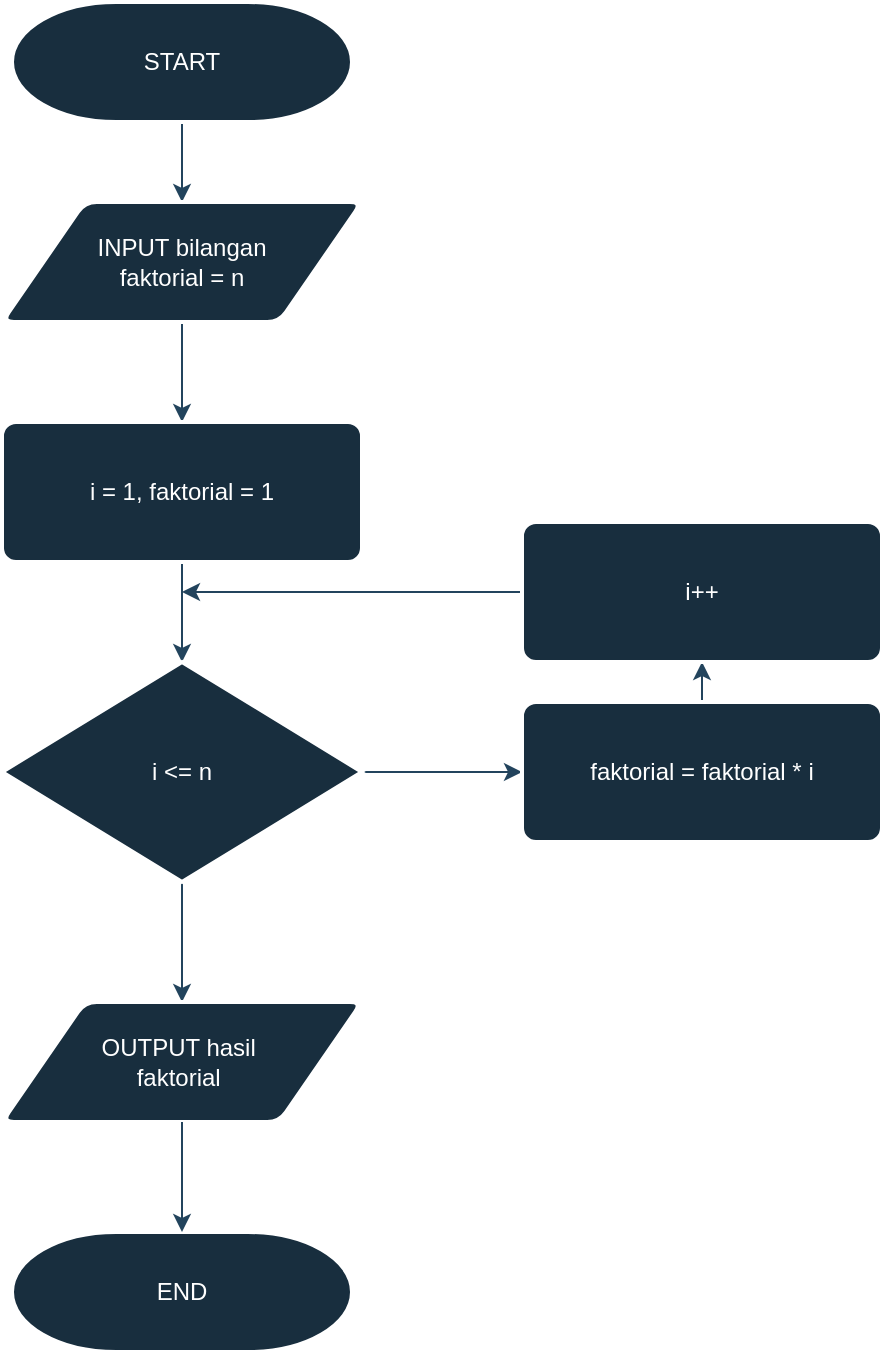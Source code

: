 <mxfile version="23.1.1" type="github">
  <diagram id="C5RBs43oDa-KdzZeNtuy" name="Page-1">
    <mxGraphModel dx="880" dy="434" grid="1" gridSize="10" guides="1" tooltips="1" connect="1" arrows="1" fold="1" page="1" pageScale="1" pageWidth="827" pageHeight="1169" math="0" shadow="0">
      <root>
        <mxCell id="WIyWlLk6GJQsqaUBKTNV-0" />
        <mxCell id="WIyWlLk6GJQsqaUBKTNV-1" parent="WIyWlLk6GJQsqaUBKTNV-0" />
        <mxCell id="jeFjgKAQGVfqlH7ic3BQ-18" style="edgeStyle=orthogonalEdgeStyle;rounded=0;orthogonalLoop=1;jettySize=auto;html=1;exitX=0.5;exitY=1;exitDx=0;exitDy=0;exitPerimeter=0;entryX=0.5;entryY=0;entryDx=0;entryDy=0;strokeColor=#23445D;labelBackgroundColor=none;fontColor=default;" parent="WIyWlLk6GJQsqaUBKTNV-1" source="jeFjgKAQGVfqlH7ic3BQ-0" target="jeFjgKAQGVfqlH7ic3BQ-1" edge="1">
          <mxGeometry relative="1" as="geometry" />
        </mxCell>
        <mxCell id="jeFjgKAQGVfqlH7ic3BQ-0" value="START" style="strokeWidth=2;html=1;shape=mxgraph.flowchart.terminator;whiteSpace=wrap;labelBackgroundColor=none;fillColor=#182E3E;strokeColor=#FFFFFF;fontColor=#FFFFFF;" parent="WIyWlLk6GJQsqaUBKTNV-1" vertex="1">
          <mxGeometry x="305" y="30" width="170" height="60" as="geometry" />
        </mxCell>
        <mxCell id="jeFjgKAQGVfqlH7ic3BQ-10" style="edgeStyle=orthogonalEdgeStyle;rounded=0;orthogonalLoop=1;jettySize=auto;html=1;exitX=0.5;exitY=1;exitDx=0;exitDy=0;entryX=0.5;entryY=0;entryDx=0;entryDy=0;strokeColor=#23445D;labelBackgroundColor=none;fontColor=default;" parent="WIyWlLk6GJQsqaUBKTNV-1" source="jeFjgKAQGVfqlH7ic3BQ-1" target="jeFjgKAQGVfqlH7ic3BQ-2" edge="1">
          <mxGeometry relative="1" as="geometry" />
        </mxCell>
        <mxCell id="jeFjgKAQGVfqlH7ic3BQ-1" value="INPUT bilangan &lt;br&gt;faktorial&amp;nbsp;= n" style="shape=parallelogram;html=1;strokeWidth=2;perimeter=parallelogramPerimeter;whiteSpace=wrap;rounded=1;arcSize=12;size=0.23;labelBackgroundColor=none;fillColor=#182E3E;strokeColor=#FFFFFF;fontColor=#FFFFFF;" parent="WIyWlLk6GJQsqaUBKTNV-1" vertex="1">
          <mxGeometry x="300" y="130" width="180" height="60" as="geometry" />
        </mxCell>
        <mxCell id="jeFjgKAQGVfqlH7ic3BQ-11" style="edgeStyle=orthogonalEdgeStyle;rounded=0;orthogonalLoop=1;jettySize=auto;html=1;exitX=0.5;exitY=1;exitDx=0;exitDy=0;strokeColor=#23445D;labelBackgroundColor=none;fontColor=default;" parent="WIyWlLk6GJQsqaUBKTNV-1" source="jeFjgKAQGVfqlH7ic3BQ-2" target="jeFjgKAQGVfqlH7ic3BQ-3" edge="1">
          <mxGeometry relative="1" as="geometry" />
        </mxCell>
        <mxCell id="jeFjgKAQGVfqlH7ic3BQ-2" value="i = 1, faktorial = 1" style="rounded=1;whiteSpace=wrap;html=1;absoluteArcSize=1;arcSize=14;strokeWidth=2;labelBackgroundColor=none;fillColor=#182E3E;strokeColor=#FFFFFF;fontColor=#FFFFFF;" parent="WIyWlLk6GJQsqaUBKTNV-1" vertex="1">
          <mxGeometry x="300" y="240" width="180" height="70" as="geometry" />
        </mxCell>
        <mxCell id="jeFjgKAQGVfqlH7ic3BQ-12" style="edgeStyle=orthogonalEdgeStyle;rounded=0;orthogonalLoop=1;jettySize=auto;html=1;exitX=1;exitY=0.5;exitDx=0;exitDy=0;exitPerimeter=0;entryX=0;entryY=0.5;entryDx=0;entryDy=0;strokeColor=#23445D;labelBackgroundColor=none;fontColor=default;" parent="WIyWlLk6GJQsqaUBKTNV-1" source="jeFjgKAQGVfqlH7ic3BQ-3" target="jeFjgKAQGVfqlH7ic3BQ-4" edge="1">
          <mxGeometry relative="1" as="geometry" />
        </mxCell>
        <mxCell id="mhVt6KIv9CqobkUFUYmg-2" style="edgeStyle=orthogonalEdgeStyle;rounded=0;orthogonalLoop=1;jettySize=auto;html=1;exitX=0.5;exitY=1;exitDx=0;exitDy=0;exitPerimeter=0;entryX=0.5;entryY=0;entryDx=0;entryDy=0;strokeColor=#23445D;" edge="1" parent="WIyWlLk6GJQsqaUBKTNV-1" source="jeFjgKAQGVfqlH7ic3BQ-3" target="jeFjgKAQGVfqlH7ic3BQ-6">
          <mxGeometry relative="1" as="geometry" />
        </mxCell>
        <mxCell id="jeFjgKAQGVfqlH7ic3BQ-3" value="i &amp;lt;= n" style="strokeWidth=2;html=1;shape=mxgraph.flowchart.decision;whiteSpace=wrap;labelBackgroundColor=none;fillColor=#182E3E;strokeColor=#FFFFFF;fontColor=#FFFFFF;" parent="WIyWlLk6GJQsqaUBKTNV-1" vertex="1">
          <mxGeometry x="300" y="360" width="180" height="110" as="geometry" />
        </mxCell>
        <mxCell id="mhVt6KIv9CqobkUFUYmg-0" style="edgeStyle=orthogonalEdgeStyle;rounded=0;orthogonalLoop=1;jettySize=auto;html=1;exitX=0.5;exitY=0;exitDx=0;exitDy=0;entryX=0.5;entryY=1;entryDx=0;entryDy=0;labelBackgroundColor=none;strokeColor=#23445D;fontColor=default;" edge="1" parent="WIyWlLk6GJQsqaUBKTNV-1" source="jeFjgKAQGVfqlH7ic3BQ-4" target="jeFjgKAQGVfqlH7ic3BQ-5">
          <mxGeometry relative="1" as="geometry" />
        </mxCell>
        <mxCell id="jeFjgKAQGVfqlH7ic3BQ-4" value="faktorial = faktorial * i" style="rounded=1;whiteSpace=wrap;html=1;absoluteArcSize=1;arcSize=14;strokeWidth=2;labelBackgroundColor=none;fillColor=#182E3E;strokeColor=#FFFFFF;fontColor=#FFFFFF;" parent="WIyWlLk6GJQsqaUBKTNV-1" vertex="1">
          <mxGeometry x="560" y="380" width="180" height="70" as="geometry" />
        </mxCell>
        <mxCell id="mhVt6KIv9CqobkUFUYmg-1" style="edgeStyle=orthogonalEdgeStyle;rounded=0;orthogonalLoop=1;jettySize=auto;html=1;exitX=0;exitY=0.5;exitDx=0;exitDy=0;strokeColor=#23445D;" edge="1" parent="WIyWlLk6GJQsqaUBKTNV-1" source="jeFjgKAQGVfqlH7ic3BQ-5">
          <mxGeometry relative="1" as="geometry">
            <mxPoint x="390" y="325" as="targetPoint" />
          </mxGeometry>
        </mxCell>
        <mxCell id="jeFjgKAQGVfqlH7ic3BQ-5" value="i++" style="rounded=1;whiteSpace=wrap;html=1;absoluteArcSize=1;arcSize=14;strokeWidth=2;labelBackgroundColor=none;fillColor=#182E3E;strokeColor=#FFFFFF;fontColor=#FFFFFF;" parent="WIyWlLk6GJQsqaUBKTNV-1" vertex="1">
          <mxGeometry x="560" y="290" width="180" height="70" as="geometry" />
        </mxCell>
        <mxCell id="jeFjgKAQGVfqlH7ic3BQ-6" value="OUTPUT hasil&amp;nbsp;&lt;br&gt;faktorial&amp;nbsp;" style="shape=parallelogram;html=1;strokeWidth=2;perimeter=parallelogramPerimeter;whiteSpace=wrap;rounded=1;arcSize=12;size=0.23;labelBackgroundColor=none;fillColor=#182E3E;strokeColor=#FFFFFF;fontColor=#FFFFFF;" parent="WIyWlLk6GJQsqaUBKTNV-1" vertex="1">
          <mxGeometry x="300" y="530" width="180" height="60" as="geometry" />
        </mxCell>
        <mxCell id="jeFjgKAQGVfqlH7ic3BQ-19" value="END" style="strokeWidth=2;html=1;shape=mxgraph.flowchart.terminator;whiteSpace=wrap;labelBackgroundColor=none;fillColor=#182E3E;strokeColor=#FFFFFF;fontColor=#FFFFFF;" parent="WIyWlLk6GJQsqaUBKTNV-1" vertex="1">
          <mxGeometry x="305" y="645" width="170" height="60" as="geometry" />
        </mxCell>
        <mxCell id="mhVt6KIv9CqobkUFUYmg-4" style="edgeStyle=orthogonalEdgeStyle;rounded=0;orthogonalLoop=1;jettySize=auto;html=1;exitX=0.5;exitY=1;exitDx=0;exitDy=0;entryX=0.5;entryY=0;entryDx=0;entryDy=0;entryPerimeter=0;strokeColor=#23445D;" edge="1" parent="WIyWlLk6GJQsqaUBKTNV-1" source="jeFjgKAQGVfqlH7ic3BQ-6" target="jeFjgKAQGVfqlH7ic3BQ-19">
          <mxGeometry relative="1" as="geometry" />
        </mxCell>
      </root>
    </mxGraphModel>
  </diagram>
</mxfile>
